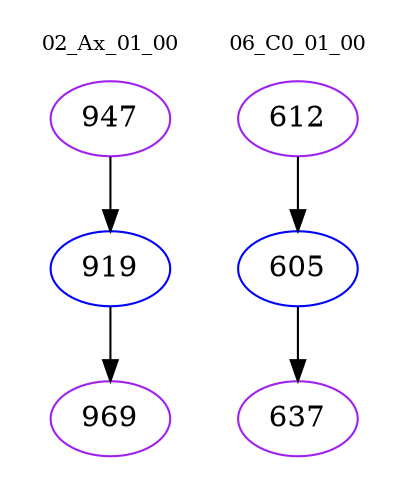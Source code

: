digraph{
subgraph cluster_0 {
color = white
label = "02_Ax_01_00";
fontsize=10;
T0_947 [label="947", color="purple"]
T0_947 -> T0_919 [color="black"]
T0_919 [label="919", color="blue"]
T0_919 -> T0_969 [color="black"]
T0_969 [label="969", color="purple"]
}
subgraph cluster_1 {
color = white
label = "06_C0_01_00";
fontsize=10;
T1_612 [label="612", color="purple"]
T1_612 -> T1_605 [color="black"]
T1_605 [label="605", color="blue"]
T1_605 -> T1_637 [color="black"]
T1_637 [label="637", color="purple"]
}
}
